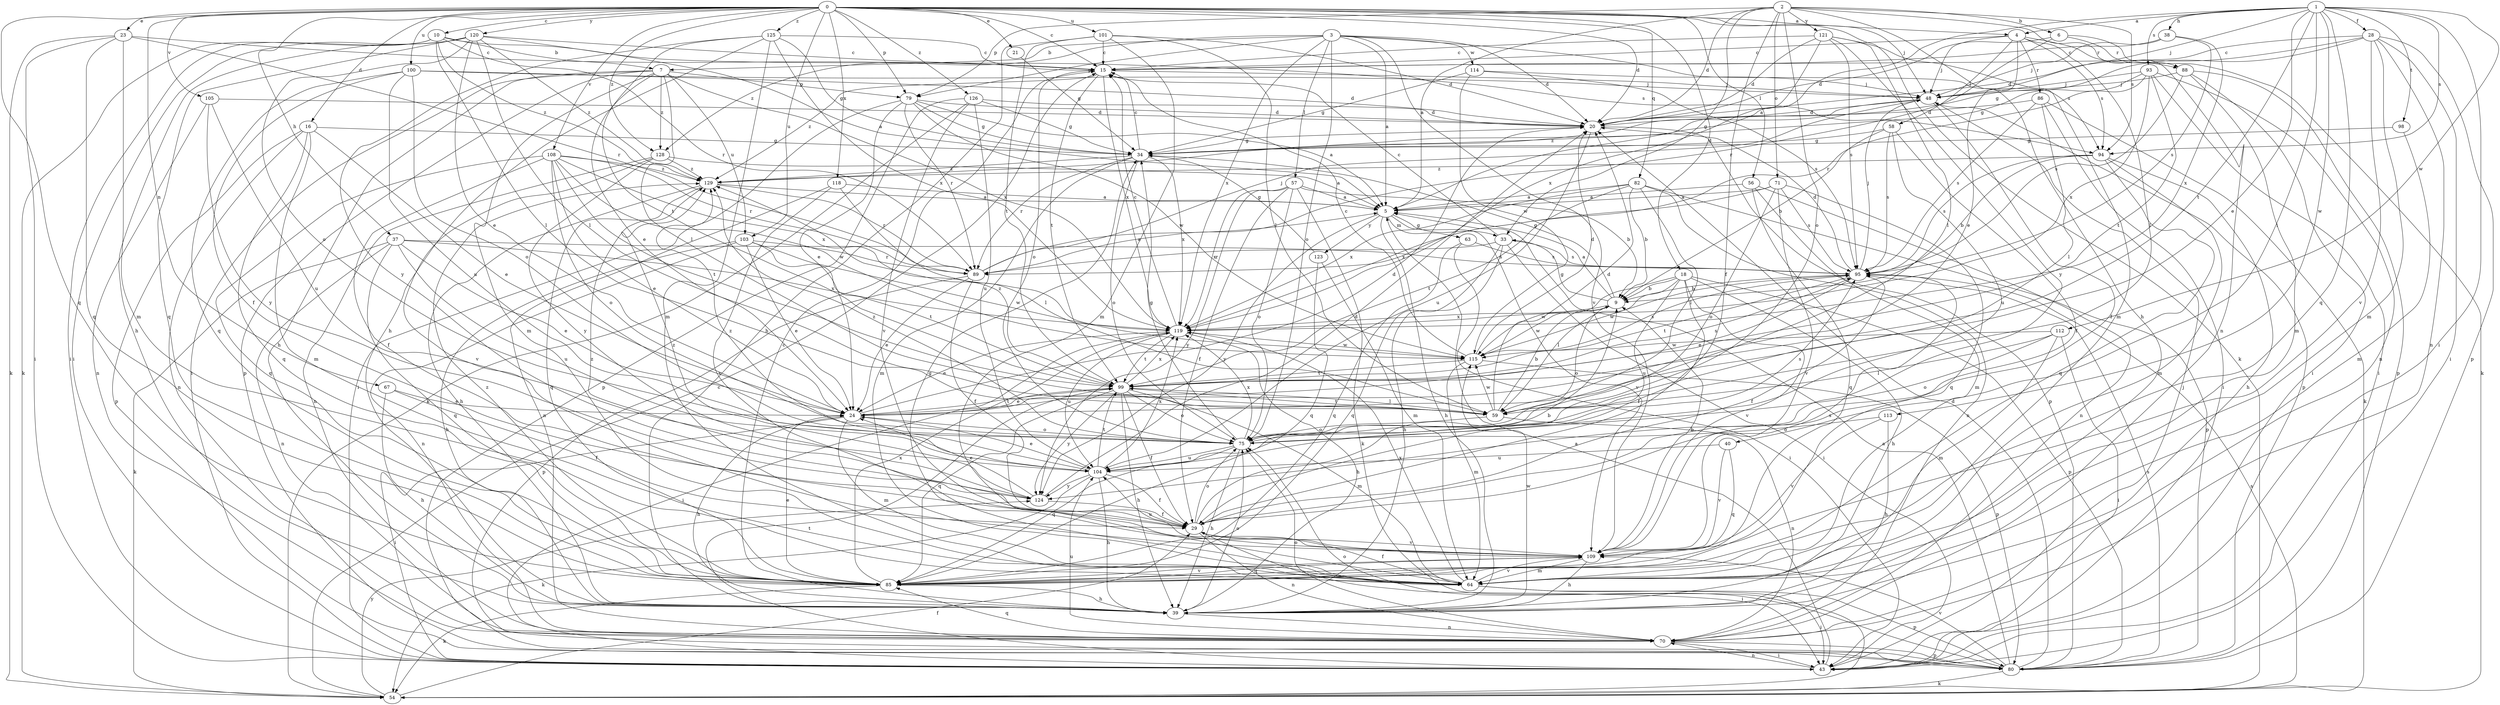 strict digraph  {
0;
1;
2;
3;
4;
5;
6;
7;
9;
10;
15;
16;
18;
20;
21;
23;
24;
28;
29;
33;
34;
37;
38;
39;
40;
43;
48;
54;
56;
57;
58;
59;
63;
64;
67;
70;
71;
75;
79;
80;
82;
85;
86;
88;
89;
93;
94;
95;
98;
99;
100;
101;
103;
104;
105;
108;
109;
112;
113;
114;
115;
118;
119;
120;
121;
123;
124;
125;
126;
128;
129;
0 -> 4  [label=a];
0 -> 10  [label=c];
0 -> 15  [label=c];
0 -> 16  [label=d];
0 -> 18  [label=d];
0 -> 20  [label=d];
0 -> 21  [label=e];
0 -> 23  [label=e];
0 -> 37  [label=h];
0 -> 48  [label=j];
0 -> 54  [label=k];
0 -> 56  [label=l];
0 -> 67  [label=n];
0 -> 79  [label=p];
0 -> 82  [label=q];
0 -> 85  [label=q];
0 -> 100  [label=u];
0 -> 101  [label=u];
0 -> 103  [label=u];
0 -> 105  [label=v];
0 -> 108  [label=v];
0 -> 118  [label=x];
0 -> 120  [label=y];
0 -> 125  [label=z];
0 -> 126  [label=z];
0 -> 128  [label=z];
1 -> 4  [label=a];
1 -> 5  [label=a];
1 -> 24  [label=e];
1 -> 28  [label=f];
1 -> 38  [label=h];
1 -> 40  [label=i];
1 -> 43  [label=i];
1 -> 48  [label=j];
1 -> 85  [label=q];
1 -> 93  [label=s];
1 -> 94  [label=s];
1 -> 98  [label=t];
1 -> 99  [label=t];
1 -> 112  [label=w];
1 -> 113  [label=w];
2 -> 5  [label=a];
2 -> 6  [label=b];
2 -> 20  [label=d];
2 -> 29  [label=f];
2 -> 33  [label=g];
2 -> 39  [label=h];
2 -> 70  [label=n];
2 -> 71  [label=o];
2 -> 75  [label=o];
2 -> 79  [label=p];
2 -> 94  [label=s];
2 -> 121  [label=y];
3 -> 5  [label=a];
3 -> 7  [label=b];
3 -> 20  [label=d];
3 -> 57  [label=l];
3 -> 75  [label=o];
3 -> 79  [label=p];
3 -> 94  [label=s];
3 -> 109  [label=v];
3 -> 114  [label=w];
3 -> 119  [label=x];
3 -> 128  [label=z];
4 -> 15  [label=c];
4 -> 24  [label=e];
4 -> 48  [label=j];
4 -> 58  [label=l];
4 -> 59  [label=l];
4 -> 86  [label=r];
4 -> 88  [label=r];
4 -> 94  [label=s];
5 -> 33  [label=g];
5 -> 39  [label=h];
5 -> 63  [label=m];
5 -> 109  [label=v];
5 -> 123  [label=y];
5 -> 124  [label=y];
6 -> 20  [label=d];
6 -> 54  [label=k];
6 -> 88  [label=r];
6 -> 89  [label=r];
7 -> 24  [label=e];
7 -> 39  [label=h];
7 -> 43  [label=i];
7 -> 59  [label=l];
7 -> 64  [label=m];
7 -> 79  [label=p];
7 -> 80  [label=p];
7 -> 103  [label=u];
7 -> 119  [label=x];
7 -> 128  [label=z];
9 -> 5  [label=a];
9 -> 33  [label=g];
9 -> 34  [label=g];
9 -> 75  [label=o];
9 -> 115  [label=w];
9 -> 119  [label=x];
10 -> 7  [label=b];
10 -> 43  [label=i];
10 -> 54  [label=k];
10 -> 59  [label=l];
10 -> 89  [label=r];
10 -> 94  [label=s];
10 -> 129  [label=z];
15 -> 48  [label=j];
15 -> 75  [label=o];
15 -> 99  [label=t];
15 -> 119  [label=x];
15 -> 129  [label=z];
16 -> 24  [label=e];
16 -> 34  [label=g];
16 -> 64  [label=m];
16 -> 70  [label=n];
16 -> 80  [label=p];
16 -> 85  [label=q];
18 -> 9  [label=b];
18 -> 29  [label=f];
18 -> 39  [label=h];
18 -> 59  [label=l];
18 -> 80  [label=p];
18 -> 104  [label=u];
18 -> 109  [label=v];
18 -> 115  [label=w];
20 -> 34  [label=g];
20 -> 80  [label=p];
20 -> 104  [label=u];
21 -> 34  [label=g];
23 -> 15  [label=c];
23 -> 43  [label=i];
23 -> 54  [label=k];
23 -> 64  [label=m];
23 -> 85  [label=q];
23 -> 89  [label=r];
24 -> 20  [label=d];
24 -> 39  [label=h];
24 -> 43  [label=i];
24 -> 64  [label=m];
24 -> 75  [label=o];
24 -> 99  [label=t];
28 -> 15  [label=c];
28 -> 20  [label=d];
28 -> 34  [label=g];
28 -> 43  [label=i];
28 -> 64  [label=m];
28 -> 70  [label=n];
28 -> 80  [label=p];
28 -> 109  [label=v];
29 -> 9  [label=b];
29 -> 43  [label=i];
29 -> 70  [label=n];
29 -> 75  [label=o];
29 -> 109  [label=v];
29 -> 129  [label=z];
33 -> 15  [label=c];
33 -> 39  [label=h];
33 -> 43  [label=i];
33 -> 85  [label=q];
33 -> 89  [label=r];
33 -> 95  [label=s];
34 -> 15  [label=c];
34 -> 64  [label=m];
34 -> 75  [label=o];
34 -> 89  [label=r];
34 -> 119  [label=x];
34 -> 129  [label=z];
37 -> 24  [label=e];
37 -> 54  [label=k];
37 -> 70  [label=n];
37 -> 85  [label=q];
37 -> 95  [label=s];
37 -> 104  [label=u];
37 -> 119  [label=x];
38 -> 15  [label=c];
38 -> 48  [label=j];
38 -> 95  [label=s];
38 -> 119  [label=x];
39 -> 15  [label=c];
39 -> 70  [label=n];
39 -> 75  [label=o];
39 -> 115  [label=w];
40 -> 85  [label=q];
40 -> 104  [label=u];
40 -> 109  [label=v];
43 -> 5  [label=a];
43 -> 48  [label=j];
43 -> 70  [label=n];
43 -> 99  [label=t];
48 -> 20  [label=d];
48 -> 29  [label=f];
48 -> 80  [label=p];
48 -> 129  [label=z];
54 -> 15  [label=c];
54 -> 29  [label=f];
54 -> 95  [label=s];
54 -> 124  [label=y];
56 -> 5  [label=a];
56 -> 64  [label=m];
56 -> 70  [label=n];
56 -> 85  [label=q];
57 -> 5  [label=a];
57 -> 9  [label=b];
57 -> 29  [label=f];
57 -> 54  [label=k];
57 -> 75  [label=o];
57 -> 119  [label=x];
57 -> 124  [label=y];
58 -> 9  [label=b];
58 -> 29  [label=f];
58 -> 34  [label=g];
58 -> 95  [label=s];
58 -> 104  [label=u];
59 -> 9  [label=b];
59 -> 20  [label=d];
59 -> 70  [label=n];
59 -> 75  [label=o];
59 -> 99  [label=t];
59 -> 115  [label=w];
63 -> 43  [label=i];
63 -> 85  [label=q];
63 -> 95  [label=s];
64 -> 29  [label=f];
64 -> 34  [label=g];
64 -> 43  [label=i];
64 -> 80  [label=p];
64 -> 109  [label=v];
64 -> 119  [label=x];
67 -> 24  [label=e];
67 -> 29  [label=f];
67 -> 39  [label=h];
70 -> 43  [label=i];
70 -> 75  [label=o];
70 -> 80  [label=p];
70 -> 85  [label=q];
70 -> 104  [label=u];
71 -> 5  [label=a];
71 -> 75  [label=o];
71 -> 85  [label=q];
71 -> 95  [label=s];
71 -> 109  [label=v];
71 -> 119  [label=x];
75 -> 34  [label=g];
75 -> 39  [label=h];
75 -> 85  [label=q];
75 -> 95  [label=s];
75 -> 104  [label=u];
75 -> 119  [label=x];
75 -> 129  [label=z];
79 -> 5  [label=a];
79 -> 20  [label=d];
79 -> 24  [label=e];
79 -> 34  [label=g];
79 -> 43  [label=i];
79 -> 89  [label=r];
79 -> 115  [label=w];
80 -> 5  [label=a];
80 -> 20  [label=d];
80 -> 54  [label=k];
80 -> 75  [label=o];
80 -> 95  [label=s];
80 -> 109  [label=v];
82 -> 5  [label=a];
82 -> 9  [label=b];
82 -> 59  [label=l];
82 -> 70  [label=n];
82 -> 80  [label=p];
82 -> 99  [label=t];
82 -> 119  [label=x];
85 -> 24  [label=e];
85 -> 39  [label=h];
85 -> 54  [label=k];
85 -> 109  [label=v];
85 -> 119  [label=x];
85 -> 129  [label=z];
86 -> 20  [label=d];
86 -> 43  [label=i];
86 -> 54  [label=k];
86 -> 59  [label=l];
86 -> 95  [label=s];
88 -> 43  [label=i];
88 -> 48  [label=j];
88 -> 64  [label=m];
88 -> 80  [label=p];
88 -> 95  [label=s];
89 -> 5  [label=a];
89 -> 24  [label=e];
89 -> 29  [label=f];
89 -> 48  [label=j];
89 -> 80  [label=p];
93 -> 34  [label=g];
93 -> 43  [label=i];
93 -> 48  [label=j];
93 -> 70  [label=n];
93 -> 89  [label=r];
93 -> 99  [label=t];
93 -> 119  [label=x];
94 -> 9  [label=b];
94 -> 39  [label=h];
94 -> 64  [label=m];
94 -> 85  [label=q];
94 -> 95  [label=s];
94 -> 129  [label=z];
95 -> 9  [label=b];
95 -> 20  [label=d];
95 -> 24  [label=e];
95 -> 29  [label=f];
95 -> 48  [label=j];
95 -> 99  [label=t];
95 -> 115  [label=w];
98 -> 34  [label=g];
98 -> 64  [label=m];
99 -> 24  [label=e];
99 -> 29  [label=f];
99 -> 39  [label=h];
99 -> 59  [label=l];
99 -> 64  [label=m];
99 -> 75  [label=o];
99 -> 85  [label=q];
99 -> 95  [label=s];
99 -> 119  [label=x];
99 -> 124  [label=y];
99 -> 129  [label=z];
100 -> 20  [label=d];
100 -> 29  [label=f];
100 -> 48  [label=j];
100 -> 75  [label=o];
100 -> 85  [label=q];
100 -> 104  [label=u];
101 -> 15  [label=c];
101 -> 20  [label=d];
101 -> 39  [label=h];
101 -> 59  [label=l];
101 -> 64  [label=m];
101 -> 99  [label=t];
103 -> 24  [label=e];
103 -> 39  [label=h];
103 -> 70  [label=n];
103 -> 89  [label=r];
103 -> 99  [label=t];
103 -> 115  [label=w];
104 -> 24  [label=e];
104 -> 29  [label=f];
104 -> 39  [label=h];
104 -> 54  [label=k];
104 -> 99  [label=t];
104 -> 119  [label=x];
104 -> 124  [label=y];
104 -> 129  [label=z];
105 -> 20  [label=d];
105 -> 70  [label=n];
105 -> 104  [label=u];
105 -> 124  [label=y];
108 -> 24  [label=e];
108 -> 29  [label=f];
108 -> 75  [label=o];
108 -> 85  [label=q];
108 -> 89  [label=r];
108 -> 99  [label=t];
108 -> 115  [label=w];
108 -> 119  [label=x];
108 -> 129  [label=z];
109 -> 9  [label=b];
109 -> 39  [label=h];
109 -> 64  [label=m];
109 -> 85  [label=q];
109 -> 95  [label=s];
109 -> 104  [label=u];
112 -> 43  [label=i];
112 -> 59  [label=l];
112 -> 64  [label=m];
112 -> 75  [label=o];
112 -> 115  [label=w];
113 -> 39  [label=h];
113 -> 75  [label=o];
113 -> 109  [label=v];
114 -> 34  [label=g];
114 -> 48  [label=j];
114 -> 95  [label=s];
114 -> 115  [label=w];
115 -> 15  [label=c];
115 -> 20  [label=d];
115 -> 64  [label=m];
115 -> 80  [label=p];
115 -> 95  [label=s];
115 -> 99  [label=t];
118 -> 5  [label=a];
118 -> 59  [label=l];
118 -> 70  [label=n];
118 -> 109  [label=v];
119 -> 15  [label=c];
119 -> 24  [label=e];
119 -> 39  [label=h];
119 -> 43  [label=i];
119 -> 99  [label=t];
119 -> 104  [label=u];
119 -> 115  [label=w];
120 -> 5  [label=a];
120 -> 15  [label=c];
120 -> 24  [label=e];
120 -> 39  [label=h];
120 -> 43  [label=i];
120 -> 59  [label=l];
120 -> 75  [label=o];
120 -> 85  [label=q];
120 -> 129  [label=z];
121 -> 15  [label=c];
121 -> 20  [label=d];
121 -> 59  [label=l];
121 -> 64  [label=m];
121 -> 95  [label=s];
121 -> 119  [label=x];
121 -> 124  [label=y];
123 -> 34  [label=g];
123 -> 64  [label=m];
123 -> 85  [label=q];
124 -> 20  [label=d];
124 -> 24  [label=e];
124 -> 29  [label=f];
124 -> 129  [label=z];
125 -> 15  [label=c];
125 -> 34  [label=g];
125 -> 39  [label=h];
125 -> 64  [label=m];
125 -> 99  [label=t];
125 -> 119  [label=x];
125 -> 124  [label=y];
126 -> 20  [label=d];
126 -> 34  [label=g];
126 -> 54  [label=k];
126 -> 80  [label=p];
126 -> 104  [label=u];
126 -> 109  [label=v];
128 -> 5  [label=a];
128 -> 70  [label=n];
128 -> 109  [label=v];
128 -> 124  [label=y];
128 -> 129  [label=z];
129 -> 5  [label=a];
129 -> 39  [label=h];
129 -> 85  [label=q];
129 -> 89  [label=r];
}
